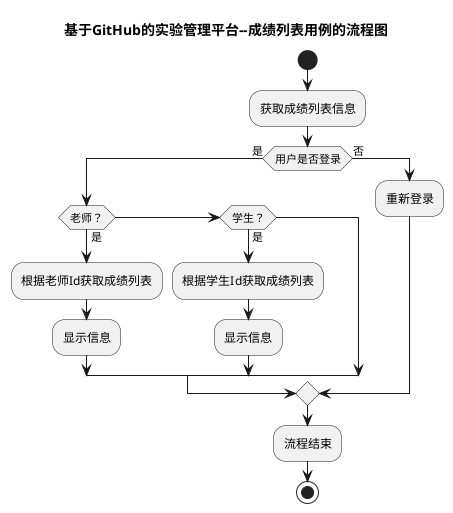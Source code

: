 @startuml
title 基于GitHub的实验管理平台--成绩列表用例的流程图
start

:获取成绩列表信息;
if(用户是否登录) then(是)
    if(老师？) then(是)
        :根据老师Id获取成绩列表;
        :显示信息;
    elseif(学生？) then(是)
        :根据学生Id获取成绩列表;
        :显示信息;
    endif;
else(否)
    :重新登录;
endif;
:流程结束;
stop;
@enduml